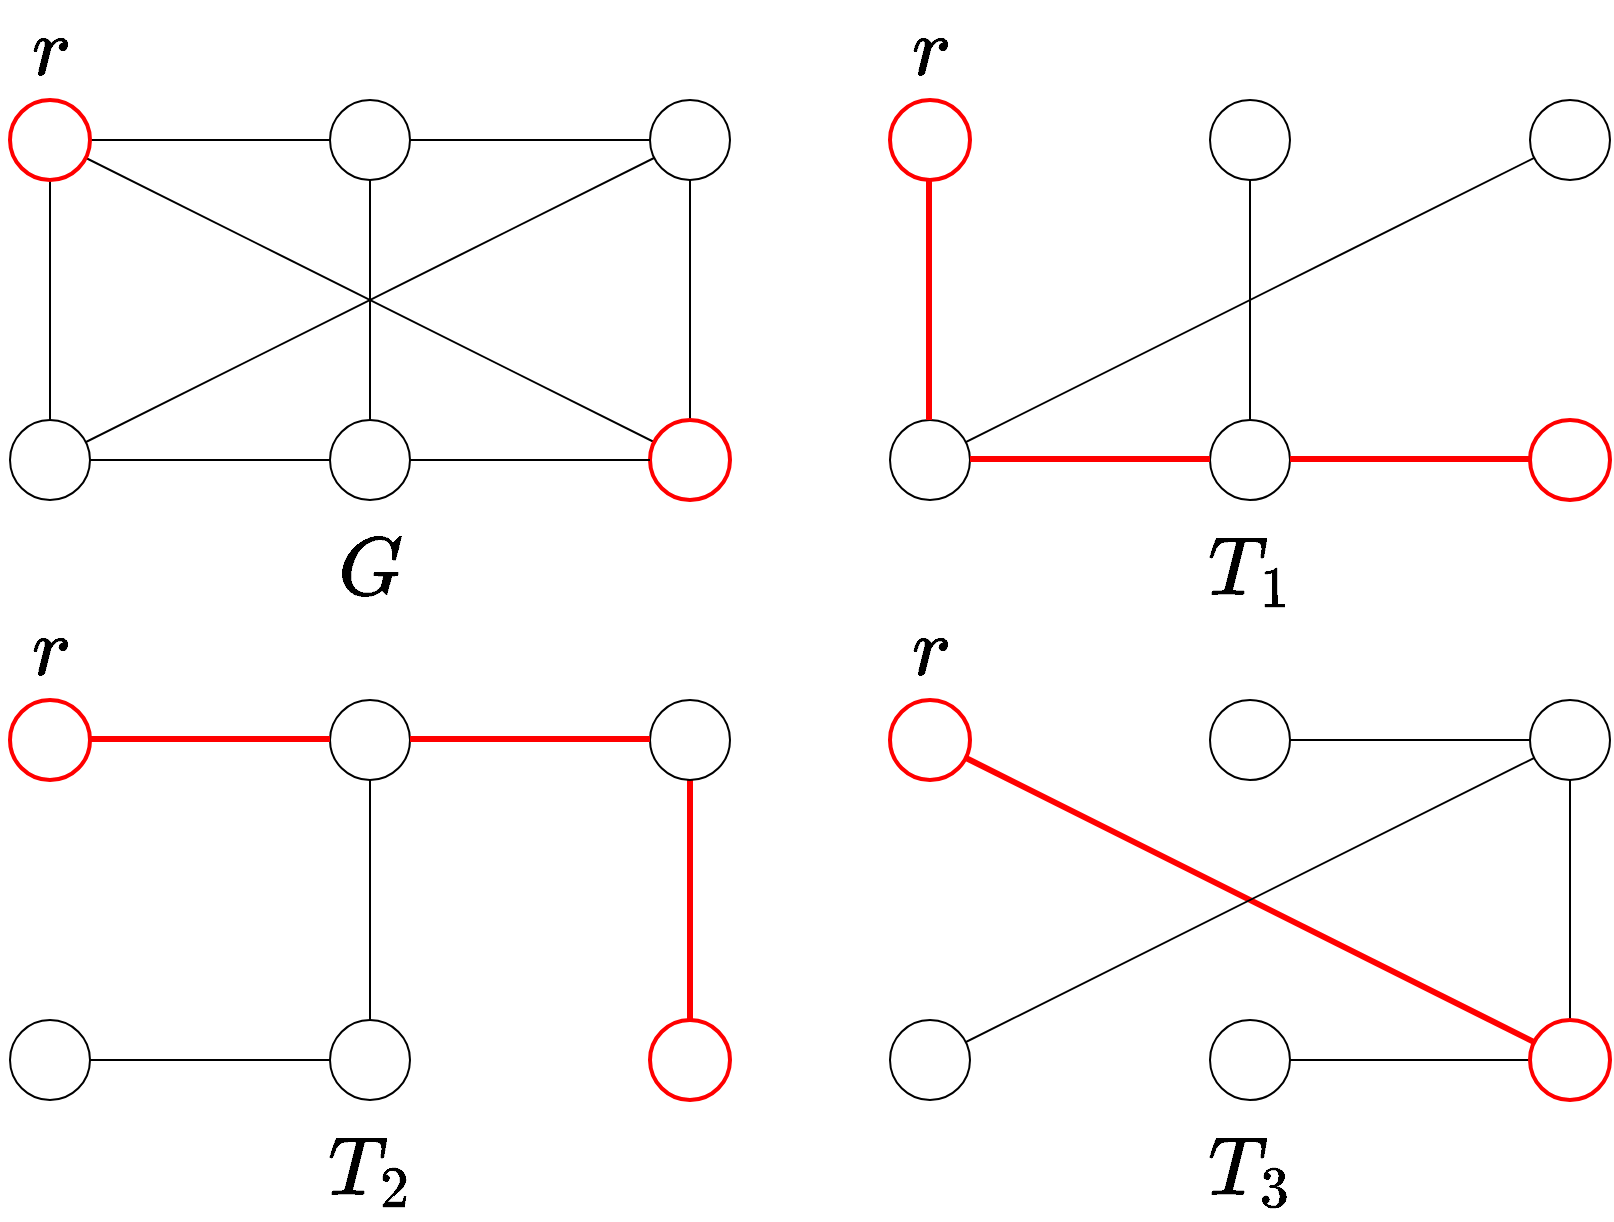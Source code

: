 <mxfile version="13.4.5" type="device"><diagram id="a4r1ZDY27GtdiAd4FWBM" name="ページ1"><mxGraphModel dx="1182" dy="784" grid="1" gridSize="10" guides="1" tooltips="1" connect="1" arrows="1" fold="1" page="1" pageScale="1" pageWidth="827" pageHeight="1169" math="1" shadow="0"><root><mxCell id="0"/><mxCell id="1" parent="0"/><mxCell id="4K9DenWlIyza-wCG11ck-34" value="" style="endArrow=none;html=1;" parent="1" edge="1"><mxGeometry width="50" height="50" relative="1" as="geometry"><mxPoint x="359" y="400" as="sourcePoint"/><mxPoint x="39" y="240" as="targetPoint"/></mxGeometry></mxCell><mxCell id="4K9DenWlIyza-wCG11ck-33" value="" style="endArrow=none;html=1;" parent="1" edge="1"><mxGeometry width="50" height="50" relative="1" as="geometry"><mxPoint x="39" y="400" as="sourcePoint"/><mxPoint x="359" y="240" as="targetPoint"/></mxGeometry></mxCell><mxCell id="4K9DenWlIyza-wCG11ck-25" style="edgeStyle=orthogonalEdgeStyle;rounded=0;orthogonalLoop=1;jettySize=auto;html=1;exitX=1;exitY=0.5;exitDx=0;exitDy=0;entryX=0;entryY=0.5;entryDx=0;entryDy=0;endArrow=none;endFill=0;" parent="1" source="4K9DenWlIyza-wCG11ck-1" target="4K9DenWlIyza-wCG11ck-3" edge="1"><mxGeometry relative="1" as="geometry"/></mxCell><mxCell id="4K9DenWlIyza-wCG11ck-27" style="edgeStyle=orthogonalEdgeStyle;rounded=0;orthogonalLoop=1;jettySize=auto;html=1;entryX=0.5;entryY=0;entryDx=0;entryDy=0;endArrow=none;endFill=0;" parent="1" source="4K9DenWlIyza-wCG11ck-1" target="4K9DenWlIyza-wCG11ck-4" edge="1"><mxGeometry relative="1" as="geometry"/></mxCell><mxCell id="4K9DenWlIyza-wCG11ck-1" value="" style="ellipse;whiteSpace=wrap;html=1;aspect=fixed;strokeColor=#FF0000;strokeWidth=2;" parent="1" vertex="1"><mxGeometry x="19" y="220" width="40" height="40" as="geometry"/></mxCell><mxCell id="4K9DenWlIyza-wCG11ck-30" style="edgeStyle=orthogonalEdgeStyle;rounded=0;orthogonalLoop=1;jettySize=auto;html=1;entryX=0.5;entryY=0;entryDx=0;entryDy=0;endArrow=none;endFill=0;" parent="1" source="4K9DenWlIyza-wCG11ck-2" target="4K9DenWlIyza-wCG11ck-5" edge="1"><mxGeometry relative="1" as="geometry"/></mxCell><mxCell id="4K9DenWlIyza-wCG11ck-2" value="" style="ellipse;whiteSpace=wrap;html=1;aspect=fixed;" parent="1" vertex="1"><mxGeometry x="339" y="220" width="40" height="40" as="geometry"/></mxCell><mxCell id="4K9DenWlIyza-wCG11ck-26" style="edgeStyle=orthogonalEdgeStyle;rounded=0;orthogonalLoop=1;jettySize=auto;html=1;entryX=0;entryY=0.5;entryDx=0;entryDy=0;endArrow=none;endFill=0;" parent="1" source="4K9DenWlIyza-wCG11ck-3" target="4K9DenWlIyza-wCG11ck-2" edge="1"><mxGeometry relative="1" as="geometry"/></mxCell><mxCell id="4K9DenWlIyza-wCG11ck-31" style="edgeStyle=orthogonalEdgeStyle;rounded=0;orthogonalLoop=1;jettySize=auto;html=1;endArrow=none;endFill=0;" parent="1" source="4K9DenWlIyza-wCG11ck-3" target="4K9DenWlIyza-wCG11ck-6" edge="1"><mxGeometry relative="1" as="geometry"/></mxCell><mxCell id="4K9DenWlIyza-wCG11ck-3" value="" style="ellipse;whiteSpace=wrap;html=1;aspect=fixed;" parent="1" vertex="1"><mxGeometry x="179" y="220" width="40" height="40" as="geometry"/></mxCell><mxCell id="4K9DenWlIyza-wCG11ck-28" style="edgeStyle=orthogonalEdgeStyle;rounded=0;orthogonalLoop=1;jettySize=auto;html=1;entryX=0;entryY=0.5;entryDx=0;entryDy=0;endArrow=none;endFill=0;" parent="1" source="4K9DenWlIyza-wCG11ck-4" target="4K9DenWlIyza-wCG11ck-6" edge="1"><mxGeometry relative="1" as="geometry"/></mxCell><mxCell id="4K9DenWlIyza-wCG11ck-4" value="" style="ellipse;whiteSpace=wrap;html=1;aspect=fixed;" parent="1" vertex="1"><mxGeometry x="19" y="380" width="40" height="40" as="geometry"/></mxCell><mxCell id="4K9DenWlIyza-wCG11ck-5" value="" style="ellipse;whiteSpace=wrap;html=1;aspect=fixed;strokeColor=#FF0000;strokeWidth=2;" parent="1" vertex="1"><mxGeometry x="339" y="380" width="40" height="40" as="geometry"/></mxCell><mxCell id="4K9DenWlIyza-wCG11ck-29" style="edgeStyle=orthogonalEdgeStyle;rounded=0;orthogonalLoop=1;jettySize=auto;html=1;endArrow=none;endFill=0;" parent="1" source="4K9DenWlIyza-wCG11ck-6" target="4K9DenWlIyza-wCG11ck-5" edge="1"><mxGeometry relative="1" as="geometry"/></mxCell><mxCell id="4K9DenWlIyza-wCG11ck-6" value="" style="ellipse;whiteSpace=wrap;html=1;aspect=fixed;" parent="1" vertex="1"><mxGeometry x="179" y="380" width="40" height="40" as="geometry"/></mxCell><mxCell id="2" value="&lt;font style=&quot;font-size: 35px;&quot;&gt;`r`&lt;/font&gt;" style="text;html=1;align=center;verticalAlign=middle;resizable=0;points=[];autosize=1;fontSize=35;" parent="1" vertex="1"><mxGeometry x="14" y="170" width="50" height="50" as="geometry"/></mxCell><mxCell id="4K9DenWlIyza-wCG11ck-36" value="" style="endArrow=none;html=1;" parent="1" edge="1"><mxGeometry width="50" height="50" relative="1" as="geometry"><mxPoint x="479" y="400.0" as="sourcePoint"/><mxPoint x="799" y="240" as="targetPoint"/></mxGeometry></mxCell><mxCell id="4K9DenWlIyza-wCG11ck-38" style="edgeStyle=orthogonalEdgeStyle;rounded=0;orthogonalLoop=1;jettySize=auto;html=1;entryX=0.5;entryY=0;entryDx=0;entryDy=0;endArrow=none;endFill=0;" parent="1" target="4K9DenWlIyza-wCG11ck-46" edge="1"><mxGeometry relative="1" as="geometry"><mxPoint x="479" y="260" as="sourcePoint"/></mxGeometry></mxCell><mxCell id="4K9DenWlIyza-wCG11ck-41" value="" style="ellipse;whiteSpace=wrap;html=1;aspect=fixed;" parent="1" vertex="1"><mxGeometry x="779" y="220" width="40" height="40" as="geometry"/></mxCell><mxCell id="4K9DenWlIyza-wCG11ck-43" style="edgeStyle=orthogonalEdgeStyle;rounded=0;orthogonalLoop=1;jettySize=auto;html=1;endArrow=none;endFill=0;" parent="1" source="4K9DenWlIyza-wCG11ck-44" target="4K9DenWlIyza-wCG11ck-49" edge="1"><mxGeometry relative="1" as="geometry"/></mxCell><mxCell id="4K9DenWlIyza-wCG11ck-44" value="" style="ellipse;whiteSpace=wrap;html=1;aspect=fixed;" parent="1" vertex="1"><mxGeometry x="619" y="220" width="40" height="40" as="geometry"/></mxCell><mxCell id="4K9DenWlIyza-wCG11ck-45" style="edgeStyle=orthogonalEdgeStyle;rounded=0;orthogonalLoop=1;jettySize=auto;html=1;entryX=0;entryY=0.5;entryDx=0;entryDy=0;endArrow=none;endFill=0;" parent="1" source="4K9DenWlIyza-wCG11ck-46" target="4K9DenWlIyza-wCG11ck-49" edge="1"><mxGeometry relative="1" as="geometry"/></mxCell><mxCell id="4K9DenWlIyza-wCG11ck-46" value="" style="ellipse;whiteSpace=wrap;html=1;aspect=fixed;" parent="1" vertex="1"><mxGeometry x="459" y="380" width="40" height="40" as="geometry"/></mxCell><mxCell id="4K9DenWlIyza-wCG11ck-47" value="" style="ellipse;whiteSpace=wrap;html=1;aspect=fixed;" parent="1" vertex="1"><mxGeometry x="779" y="380" width="40" height="40" as="geometry"/></mxCell><mxCell id="4K9DenWlIyza-wCG11ck-48" style="edgeStyle=orthogonalEdgeStyle;rounded=0;orthogonalLoop=1;jettySize=auto;html=1;endArrow=none;endFill=0;" parent="1" source="4K9DenWlIyza-wCG11ck-49" target="4K9DenWlIyza-wCG11ck-47" edge="1"><mxGeometry relative="1" as="geometry"/></mxCell><mxCell id="4K9DenWlIyza-wCG11ck-49" value="" style="ellipse;whiteSpace=wrap;html=1;aspect=fixed;" parent="1" vertex="1"><mxGeometry x="619" y="380" width="40" height="40" as="geometry"/></mxCell><mxCell id="4K9DenWlIyza-wCG11ck-52" style="edgeStyle=orthogonalEdgeStyle;rounded=0;orthogonalLoop=1;jettySize=auto;html=1;exitX=1;exitY=0.5;exitDx=0;exitDy=0;entryX=0;entryY=0.5;entryDx=0;entryDy=0;endArrow=none;endFill=0;" parent="1" source="4K9DenWlIyza-wCG11ck-54" target="4K9DenWlIyza-wCG11ck-59" edge="1"><mxGeometry relative="1" as="geometry"/></mxCell><mxCell id="4K9DenWlIyza-wCG11ck-54" value="" style="ellipse;whiteSpace=wrap;html=1;aspect=fixed;" parent="1" vertex="1"><mxGeometry x="19" y="520" width="40" height="40" as="geometry"/></mxCell><mxCell id="4K9DenWlIyza-wCG11ck-55" style="edgeStyle=orthogonalEdgeStyle;rounded=0;orthogonalLoop=1;jettySize=auto;html=1;entryX=0.5;entryY=0;entryDx=0;entryDy=0;endArrow=none;endFill=0;strokeWidth=3;strokeColor=#FF0000;" parent="1" source="4K9DenWlIyza-wCG11ck-56" target="4K9DenWlIyza-wCG11ck-62" edge="1"><mxGeometry relative="1" as="geometry"/></mxCell><mxCell id="4K9DenWlIyza-wCG11ck-56" value="" style="ellipse;whiteSpace=wrap;html=1;aspect=fixed;" parent="1" vertex="1"><mxGeometry x="339" y="520" width="40" height="40" as="geometry"/></mxCell><mxCell id="4K9DenWlIyza-wCG11ck-57" style="edgeStyle=orthogonalEdgeStyle;rounded=0;orthogonalLoop=1;jettySize=auto;html=1;entryX=0;entryY=0.5;entryDx=0;entryDy=0;endArrow=none;endFill=0;" parent="1" source="4K9DenWlIyza-wCG11ck-59" target="4K9DenWlIyza-wCG11ck-56" edge="1"><mxGeometry relative="1" as="geometry"/></mxCell><mxCell id="4K9DenWlIyza-wCG11ck-58" style="edgeStyle=orthogonalEdgeStyle;rounded=0;orthogonalLoop=1;jettySize=auto;html=1;endArrow=none;endFill=0;" parent="1" source="4K9DenWlIyza-wCG11ck-59" target="4K9DenWlIyza-wCG11ck-64" edge="1"><mxGeometry relative="1" as="geometry"/></mxCell><mxCell id="4K9DenWlIyza-wCG11ck-59" value="" style="ellipse;whiteSpace=wrap;html=1;aspect=fixed;" parent="1" vertex="1"><mxGeometry x="179" y="520" width="40" height="40" as="geometry"/></mxCell><mxCell id="4K9DenWlIyza-wCG11ck-60" style="edgeStyle=orthogonalEdgeStyle;rounded=0;orthogonalLoop=1;jettySize=auto;html=1;entryX=0;entryY=0.5;entryDx=0;entryDy=0;endArrow=none;endFill=0;" parent="1" source="4K9DenWlIyza-wCG11ck-61" target="4K9DenWlIyza-wCG11ck-64" edge="1"><mxGeometry relative="1" as="geometry"/></mxCell><mxCell id="4K9DenWlIyza-wCG11ck-61" value="" style="ellipse;whiteSpace=wrap;html=1;aspect=fixed;" parent="1" vertex="1"><mxGeometry x="19" y="680" width="40" height="40" as="geometry"/></mxCell><mxCell id="4K9DenWlIyza-wCG11ck-62" value="" style="ellipse;whiteSpace=wrap;html=1;aspect=fixed;" parent="1" vertex="1"><mxGeometry x="339" y="680" width="40" height="40" as="geometry"/></mxCell><mxCell id="4K9DenWlIyza-wCG11ck-64" value="" style="ellipse;whiteSpace=wrap;html=1;aspect=fixed;" parent="1" vertex="1"><mxGeometry x="179" y="680" width="40" height="40" as="geometry"/></mxCell><mxCell id="4K9DenWlIyza-wCG11ck-65" value="" style="endArrow=none;html=1;strokeWidth=3;strokeColor=#FF0000;" parent="1" edge="1" source="caEff7neLJE4TJlEjtmN-6"><mxGeometry width="50" height="50" relative="1" as="geometry"><mxPoint x="799" y="700" as="sourcePoint"/><mxPoint x="479" y="540" as="targetPoint"/></mxGeometry></mxCell><mxCell id="4K9DenWlIyza-wCG11ck-66" value="" style="endArrow=none;html=1;" parent="1" edge="1"><mxGeometry width="50" height="50" relative="1" as="geometry"><mxPoint x="479" y="700" as="sourcePoint"/><mxPoint x="799" y="540" as="targetPoint"/></mxGeometry></mxCell><mxCell id="4K9DenWlIyza-wCG11ck-69" value="" style="ellipse;whiteSpace=wrap;html=1;aspect=fixed;" parent="1" vertex="1"><mxGeometry x="459" y="520" width="40" height="40" as="geometry"/></mxCell><mxCell id="4K9DenWlIyza-wCG11ck-70" style="edgeStyle=orthogonalEdgeStyle;rounded=0;orthogonalLoop=1;jettySize=auto;html=1;entryX=0.5;entryY=0;entryDx=0;entryDy=0;endArrow=none;endFill=0;" parent="1" source="4K9DenWlIyza-wCG11ck-71" target="4K9DenWlIyza-wCG11ck-77" edge="1"><mxGeometry relative="1" as="geometry"/></mxCell><mxCell id="4K9DenWlIyza-wCG11ck-71" value="" style="ellipse;whiteSpace=wrap;html=1;aspect=fixed;" parent="1" vertex="1"><mxGeometry x="779" y="520" width="40" height="40" as="geometry"/></mxCell><mxCell id="4K9DenWlIyza-wCG11ck-72" style="edgeStyle=orthogonalEdgeStyle;rounded=0;orthogonalLoop=1;jettySize=auto;html=1;entryX=0;entryY=0.5;entryDx=0;entryDy=0;endArrow=none;endFill=0;" parent="1" source="4K9DenWlIyza-wCG11ck-74" target="4K9DenWlIyza-wCG11ck-71" edge="1"><mxGeometry relative="1" as="geometry"/></mxCell><mxCell id="4K9DenWlIyza-wCG11ck-74" value="" style="ellipse;whiteSpace=wrap;html=1;aspect=fixed;" parent="1" vertex="1"><mxGeometry x="619" y="520" width="40" height="40" as="geometry"/></mxCell><mxCell id="4K9DenWlIyza-wCG11ck-76" value="" style="ellipse;whiteSpace=wrap;html=1;aspect=fixed;" parent="1" vertex="1"><mxGeometry x="459" y="680" width="40" height="40" as="geometry"/></mxCell><mxCell id="4K9DenWlIyza-wCG11ck-77" value="" style="ellipse;whiteSpace=wrap;html=1;aspect=fixed;" parent="1" vertex="1"><mxGeometry x="779" y="680" width="40" height="40" as="geometry"/></mxCell><mxCell id="4K9DenWlIyza-wCG11ck-78" style="edgeStyle=orthogonalEdgeStyle;rounded=0;orthogonalLoop=1;jettySize=auto;html=1;endArrow=none;endFill=0;" parent="1" source="4K9DenWlIyza-wCG11ck-79" target="4K9DenWlIyza-wCG11ck-77" edge="1"><mxGeometry relative="1" as="geometry"/></mxCell><mxCell id="4K9DenWlIyza-wCG11ck-79" value="" style="ellipse;whiteSpace=wrap;html=1;aspect=fixed;" parent="1" vertex="1"><mxGeometry x="619" y="680" width="40" height="40" as="geometry"/></mxCell><mxCell id="4K9DenWlIyza-wCG11ck-81" value="&lt;font style=&quot;font-size: 35px;&quot;&gt;`G`&lt;/font&gt;" style="text;html=1;align=center;verticalAlign=middle;resizable=0;points=[];autosize=1;fontSize=35;" parent="1" vertex="1"><mxGeometry x="164" y="430" width="70" height="50" as="geometry"/></mxCell><mxCell id="4K9DenWlIyza-wCG11ck-82" value="&lt;font style=&quot;font-size: 35px;&quot;&gt;`T_1`&lt;/font&gt;" style="text;html=1;align=center;verticalAlign=middle;resizable=0;points=[];autosize=1;fontSize=35;" parent="1" vertex="1"><mxGeometry x="589" y="430" width="100" height="50" as="geometry"/></mxCell><mxCell id="4K9DenWlIyza-wCG11ck-83" value="&lt;font style=&quot;font-size: 35px;&quot;&gt;`T_2`&lt;/font&gt;" style="text;html=1;align=center;verticalAlign=middle;resizable=0;points=[];autosize=1;fontSize=35;" parent="1" vertex="1"><mxGeometry x="149" y="730" width="100" height="50" as="geometry"/></mxCell><mxCell id="4K9DenWlIyza-wCG11ck-84" value="&lt;font style=&quot;font-size: 35px;&quot;&gt;`T_3`&lt;/font&gt;" style="text;html=1;align=center;verticalAlign=middle;resizable=0;points=[];autosize=1;fontSize=35;" parent="1" vertex="1"><mxGeometry x="589" y="730" width="100" height="50" as="geometry"/></mxCell><mxCell id="4K9DenWlIyza-wCG11ck-85" value="&lt;font style=&quot;font-size: 35px;&quot;&gt;`r`&lt;/font&gt;" style="text;html=1;align=center;verticalAlign=middle;resizable=0;points=[];autosize=1;fontSize=35;" parent="1" vertex="1"><mxGeometry x="14" y="470" width="50" height="50" as="geometry"/></mxCell><mxCell id="4K9DenWlIyza-wCG11ck-86" value="&lt;font style=&quot;font-size: 35px;&quot;&gt;`r`&lt;/font&gt;" style="text;html=1;align=center;verticalAlign=middle;resizable=0;points=[];autosize=1;fontSize=35;" parent="1" vertex="1"><mxGeometry x="454" y="170" width="50" height="50" as="geometry"/></mxCell><mxCell id="4K9DenWlIyza-wCG11ck-87" value="&lt;font style=&quot;font-size: 35px;&quot;&gt;`r`&lt;/font&gt;" style="text;html=1;align=center;verticalAlign=middle;resizable=0;points=[];autosize=1;fontSize=35;" parent="1" vertex="1"><mxGeometry x="454" y="470" width="50" height="50" as="geometry"/></mxCell><mxCell id="caEff7neLJE4TJlEjtmN-2" value="" style="ellipse;whiteSpace=wrap;html=1;aspect=fixed;strokeColor=#FF0000;strokeWidth=2;" vertex="1" parent="1"><mxGeometry x="459" y="220" width="40" height="40" as="geometry"/></mxCell><mxCell id="caEff7neLJE4TJlEjtmN-3" value="" style="ellipse;whiteSpace=wrap;html=1;aspect=fixed;strokeColor=#FF0000;strokeWidth=2;" vertex="1" parent="1"><mxGeometry x="19" y="520" width="40" height="40" as="geometry"/></mxCell><mxCell id="caEff7neLJE4TJlEjtmN-4" value="" style="ellipse;whiteSpace=wrap;html=1;aspect=fixed;strokeColor=#FF0000;strokeWidth=2;" vertex="1" parent="1"><mxGeometry x="459" y="520" width="40" height="40" as="geometry"/></mxCell><mxCell id="caEff7neLJE4TJlEjtmN-5" value="" style="ellipse;whiteSpace=wrap;html=1;aspect=fixed;strokeColor=#FF0000;strokeWidth=2;" vertex="1" parent="1"><mxGeometry x="339" y="680" width="40" height="40" as="geometry"/></mxCell><mxCell id="caEff7neLJE4TJlEjtmN-6" value="" style="ellipse;whiteSpace=wrap;html=1;aspect=fixed;strokeColor=#FF0000;strokeWidth=2;" vertex="1" parent="1"><mxGeometry x="779" y="680" width="40" height="40" as="geometry"/></mxCell><mxCell id="caEff7neLJE4TJlEjtmN-7" value="" style="endArrow=none;html=1;" edge="1" parent="1" target="caEff7neLJE4TJlEjtmN-6"><mxGeometry width="50" height="50" relative="1" as="geometry"><mxPoint x="799" y="700" as="sourcePoint"/><mxPoint x="479" y="540" as="targetPoint"/></mxGeometry></mxCell><mxCell id="caEff7neLJE4TJlEjtmN-8" style="edgeStyle=orthogonalEdgeStyle;rounded=0;orthogonalLoop=1;jettySize=auto;html=1;exitX=1;exitY=0.5;exitDx=0;exitDy=0;entryX=0;entryY=0.5;entryDx=0;entryDy=0;endArrow=none;endFill=0;strokeColor=#FF0000;strokeWidth=3;" edge="1" parent="1"><mxGeometry relative="1" as="geometry"><mxPoint x="59" y="539.5" as="sourcePoint"/><mxPoint x="179" y="539.5" as="targetPoint"/></mxGeometry></mxCell><mxCell id="caEff7neLJE4TJlEjtmN-9" style="edgeStyle=orthogonalEdgeStyle;rounded=0;orthogonalLoop=1;jettySize=auto;html=1;exitX=1;exitY=0.5;exitDx=0;exitDy=0;entryX=0;entryY=0.5;entryDx=0;entryDy=0;endArrow=none;endFill=0;strokeColor=#FF0000;strokeWidth=3;" edge="1" parent="1"><mxGeometry relative="1" as="geometry"><mxPoint x="499" y="399.5" as="sourcePoint"/><mxPoint x="619" y="399.5" as="targetPoint"/></mxGeometry></mxCell><mxCell id="caEff7neLJE4TJlEjtmN-10" style="edgeStyle=orthogonalEdgeStyle;rounded=0;orthogonalLoop=1;jettySize=auto;html=1;exitX=1;exitY=0.5;exitDx=0;exitDy=0;entryX=0;entryY=0.5;entryDx=0;entryDy=0;endArrow=none;endFill=0;strokeColor=#FF0000;strokeWidth=3;" edge="1" parent="1"><mxGeometry relative="1" as="geometry"><mxPoint x="659" y="399.5" as="sourcePoint"/><mxPoint x="779" y="399.5" as="targetPoint"/></mxGeometry></mxCell><mxCell id="caEff7neLJE4TJlEjtmN-11" style="edgeStyle=orthogonalEdgeStyle;rounded=0;orthogonalLoop=1;jettySize=auto;html=1;exitX=1;exitY=0.5;exitDx=0;exitDy=0;entryX=0;entryY=0.5;entryDx=0;entryDy=0;endArrow=none;endFill=0;strokeWidth=3;strokeColor=#FF0000;" edge="1" parent="1"><mxGeometry relative="1" as="geometry"><mxPoint x="219" y="539.5" as="sourcePoint"/><mxPoint x="339" y="539.5" as="targetPoint"/></mxGeometry></mxCell><mxCell id="caEff7neLJE4TJlEjtmN-13" style="edgeStyle=orthogonalEdgeStyle;rounded=0;orthogonalLoop=1;jettySize=auto;html=1;entryX=0.5;entryY=0;entryDx=0;entryDy=0;endArrow=none;endFill=0;strokeWidth=3;strokeColor=#FF0000;" edge="1" parent="1"><mxGeometry relative="1" as="geometry"><mxPoint x="478.5" y="260" as="sourcePoint"/><mxPoint x="478.5" y="380" as="targetPoint"/></mxGeometry></mxCell><mxCell id="caEff7neLJE4TJlEjtmN-14" value="" style="ellipse;whiteSpace=wrap;html=1;aspect=fixed;strokeColor=#FF0000;strokeWidth=2;" vertex="1" parent="1"><mxGeometry x="779" y="380" width="40" height="40" as="geometry"/></mxCell></root></mxGraphModel></diagram></mxfile>